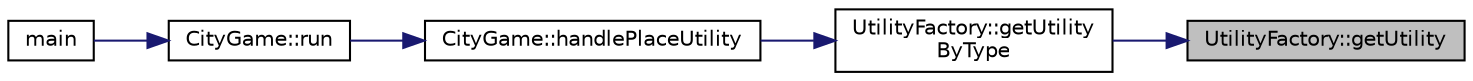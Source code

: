 digraph "UtilityFactory::getUtility"
{
 // LATEX_PDF_SIZE
  edge [fontname="Helvetica",fontsize="10",labelfontname="Helvetica",labelfontsize="10"];
  node [fontname="Helvetica",fontsize="10",shape=record];
  rankdir="RL";
  Node1 [label="UtilityFactory::getUtility",height=0.2,width=0.4,color="black", fillcolor="grey75", style="filled", fontcolor="black",tooltip="Retrieves a utility flyweight instance by its string name."];
  Node1 -> Node2 [dir="back",color="midnightblue",fontsize="10",style="solid"];
  Node2 [label="UtilityFactory::getUtility\lByType",height=0.2,width=0.4,color="black", fillcolor="white", style="filled",URL="$classUtilityFactory.html#ae16a15a9a503b05f2b688adde34fc960",tooltip="Retrieves a utility flyweight instance by its numeric type."];
  Node2 -> Node3 [dir="back",color="midnightblue",fontsize="10",style="solid"];
  Node3 [label="CityGame::handlePlaceUtility",height=0.2,width=0.4,color="black", fillcolor="white", style="filled",URL="$classCityGame.html#ab3ae97e4d2c87052b1a0635d5a2bcb77",tooltip=" "];
  Node3 -> Node4 [dir="back",color="midnightblue",fontsize="10",style="solid"];
  Node4 [label="CityGame::run",height=0.2,width=0.4,color="black", fillcolor="white", style="filled",URL="$classCityGame.html#ad26bc885078e071e3ad2b40787fcca18",tooltip=" "];
  Node4 -> Node5 [dir="back",color="midnightblue",fontsize="10",style="solid"];
  Node5 [label="main",height=0.2,width=0.4,color="black", fillcolor="white", style="filled",URL="$main_8cpp.html#ae66f6b31b5ad750f1fe042a706a4e3d4",tooltip=" "];
}

